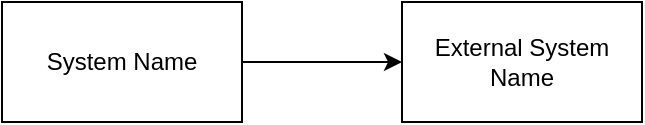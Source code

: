 <mxfile version="21.7.5" type="device">
  <diagram name="Page-1" id="G1Jd5vgfMnomTi_0zEkz">
    <mxGraphModel dx="1098" dy="948" grid="1" gridSize="10" guides="1" tooltips="1" connect="1" arrows="1" fold="1" page="1" pageScale="1" pageWidth="1169" pageHeight="827" math="0" shadow="0">
      <root>
        <mxCell id="0" />
        <mxCell id="1" parent="0" />
        <mxCell id="xwjZp-rYNCA6-QiX0pd9-3" value="" style="edgeStyle=orthogonalEdgeStyle;rounded=0;orthogonalLoop=1;jettySize=auto;html=1;" edge="1" parent="1" source="xwjZp-rYNCA6-QiX0pd9-1" target="xwjZp-rYNCA6-QiX0pd9-2">
          <mxGeometry relative="1" as="geometry" />
        </mxCell>
        <mxCell id="xwjZp-rYNCA6-QiX0pd9-1" value="System Name" style="rounded=0;whiteSpace=wrap;html=1;" vertex="1" parent="1">
          <mxGeometry x="500" y="460" width="120" height="60" as="geometry" />
        </mxCell>
        <mxCell id="xwjZp-rYNCA6-QiX0pd9-2" value="External System Name" style="rounded=0;whiteSpace=wrap;html=1;" vertex="1" parent="1">
          <mxGeometry x="700" y="460" width="120" height="60" as="geometry" />
        </mxCell>
      </root>
    </mxGraphModel>
  </diagram>
</mxfile>
